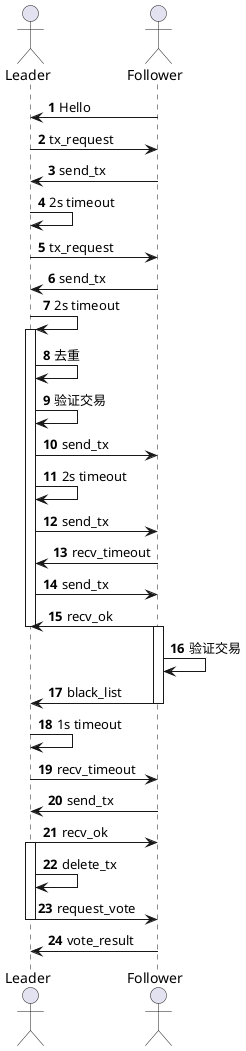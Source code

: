 @startuml

actor Leader
actor Follower
autonumber
Follower->Leader:   Hello
Leader->Follower:   tx_request
Follower->Leader:   send_tx
Leader->Leader:     2s timeout
Leader->Follower:   tx_request
Follower->Leader:   send_tx
Leader->Leader:     2s timeout

activate Leader
Leader->Leader:     去重
Leader->Leader:     验证交易
Leader->Follower:   send_tx
Leader->Leader:     2s timeout
Leader->Follower:   send_tx
Follower->Leader:   recv_timeout
Leader->Follower:   send_tx
Follower->Leader:   recv_ok
deactivate Leader

activate Follower
Follower->Follower: 验证交易
Follower->Leader:   black_list
deactivate Follower

Leader->Leader:     1s timeout
Leader->Follower:   recv_timeout
Follower->Leader:   send_tx

Leader->Follower:   recv_ok
activate Leader
Leader->Leader:     delete_tx
Leader->Follower:   request_vote
deactivate Leader
Follower->Leader:   vote_result


@enduml